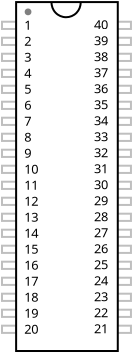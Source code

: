 <?xml version="1.0" encoding="UTF-8"?>
<dia:diagram xmlns:dia="http://www.lysator.liu.se/~alla/dia/">
  <dia:layer name="Background" visible="true" active="true">
    <dia:group>
      <dia:object type="Standard - Box" version="0" id="O0">
        <dia:attribute name="obj_pos">
          <dia:point val="22.712,12.048"/>
        </dia:attribute>
        <dia:attribute name="obj_bb">
          <dia:rectangle val="22.662,11.998;23.474,12.46"/>
        </dia:attribute>
        <dia:attribute name="elem_corner">
          <dia:point val="22.712,12.048"/>
        </dia:attribute>
        <dia:attribute name="elem_width">
          <dia:real val="0.712"/>
        </dia:attribute>
        <dia:attribute name="elem_height">
          <dia:real val="0.362"/>
        </dia:attribute>
        <dia:attribute name="border_color">
          <dia:color val="#bfbfbf"/>
        </dia:attribute>
        <dia:attribute name="show_background">
          <dia:boolean val="true"/>
        </dia:attribute>
      </dia:object>
      <dia:object type="Standard - Box" version="0" id="O1">
        <dia:attribute name="obj_pos">
          <dia:point val="22.712,11.248"/>
        </dia:attribute>
        <dia:attribute name="obj_bb">
          <dia:rectangle val="22.662,11.198;23.474,11.66"/>
        </dia:attribute>
        <dia:attribute name="elem_corner">
          <dia:point val="22.712,11.248"/>
        </dia:attribute>
        <dia:attribute name="elem_width">
          <dia:real val="0.712"/>
        </dia:attribute>
        <dia:attribute name="elem_height">
          <dia:real val="0.362"/>
        </dia:attribute>
        <dia:attribute name="border_color">
          <dia:color val="#bfbfbf"/>
        </dia:attribute>
        <dia:attribute name="show_background">
          <dia:boolean val="true"/>
        </dia:attribute>
      </dia:object>
      <dia:object type="Standard - Box" version="0" id="O2">
        <dia:attribute name="obj_pos">
          <dia:point val="22.712,10.448"/>
        </dia:attribute>
        <dia:attribute name="obj_bb">
          <dia:rectangle val="22.662,10.398;23.474,10.861"/>
        </dia:attribute>
        <dia:attribute name="elem_corner">
          <dia:point val="22.712,10.448"/>
        </dia:attribute>
        <dia:attribute name="elem_width">
          <dia:real val="0.712"/>
        </dia:attribute>
        <dia:attribute name="elem_height">
          <dia:real val="0.362"/>
        </dia:attribute>
        <dia:attribute name="border_color">
          <dia:color val="#bfbfbf"/>
        </dia:attribute>
        <dia:attribute name="show_background">
          <dia:boolean val="true"/>
        </dia:attribute>
      </dia:object>
      <dia:object type="Standard - Box" version="0" id="O3">
        <dia:attribute name="obj_pos">
          <dia:point val="22.712,13.648"/>
        </dia:attribute>
        <dia:attribute name="obj_bb">
          <dia:rectangle val="22.662,13.598;23.474,14.06"/>
        </dia:attribute>
        <dia:attribute name="elem_corner">
          <dia:point val="22.712,13.648"/>
        </dia:attribute>
        <dia:attribute name="elem_width">
          <dia:real val="0.712"/>
        </dia:attribute>
        <dia:attribute name="elem_height">
          <dia:real val="0.362"/>
        </dia:attribute>
        <dia:attribute name="border_color">
          <dia:color val="#bfbfbf"/>
        </dia:attribute>
        <dia:attribute name="show_background">
          <dia:boolean val="true"/>
        </dia:attribute>
      </dia:object>
      <dia:object type="Standard - Box" version="0" id="O4">
        <dia:attribute name="obj_pos">
          <dia:point val="22.712,12.848"/>
        </dia:attribute>
        <dia:attribute name="obj_bb">
          <dia:rectangle val="22.662,12.798;23.474,13.26"/>
        </dia:attribute>
        <dia:attribute name="elem_corner">
          <dia:point val="22.712,12.848"/>
        </dia:attribute>
        <dia:attribute name="elem_width">
          <dia:real val="0.712"/>
        </dia:attribute>
        <dia:attribute name="elem_height">
          <dia:real val="0.362"/>
        </dia:attribute>
        <dia:attribute name="border_color">
          <dia:color val="#bfbfbf"/>
        </dia:attribute>
        <dia:attribute name="show_background">
          <dia:boolean val="true"/>
        </dia:attribute>
      </dia:object>
      <dia:object type="Standard - Box" version="0" id="O5">
        <dia:attribute name="obj_pos">
          <dia:point val="22.712,16.047"/>
        </dia:attribute>
        <dia:attribute name="obj_bb">
          <dia:rectangle val="22.662,15.997;23.474,16.459"/>
        </dia:attribute>
        <dia:attribute name="elem_corner">
          <dia:point val="22.712,16.047"/>
        </dia:attribute>
        <dia:attribute name="elem_width">
          <dia:real val="0.712"/>
        </dia:attribute>
        <dia:attribute name="elem_height">
          <dia:real val="0.362"/>
        </dia:attribute>
        <dia:attribute name="border_color">
          <dia:color val="#bfbfbf"/>
        </dia:attribute>
        <dia:attribute name="show_background">
          <dia:boolean val="true"/>
        </dia:attribute>
      </dia:object>
      <dia:object type="Standard - Box" version="0" id="O6">
        <dia:attribute name="obj_pos">
          <dia:point val="22.712,15.247"/>
        </dia:attribute>
        <dia:attribute name="obj_bb">
          <dia:rectangle val="22.662,15.197;23.474,15.66"/>
        </dia:attribute>
        <dia:attribute name="elem_corner">
          <dia:point val="22.712,15.247"/>
        </dia:attribute>
        <dia:attribute name="elem_width">
          <dia:real val="0.712"/>
        </dia:attribute>
        <dia:attribute name="elem_height">
          <dia:real val="0.362"/>
        </dia:attribute>
        <dia:attribute name="border_color">
          <dia:color val="#bfbfbf"/>
        </dia:attribute>
        <dia:attribute name="show_background">
          <dia:boolean val="true"/>
        </dia:attribute>
      </dia:object>
      <dia:object type="Standard - Box" version="0" id="O7">
        <dia:attribute name="obj_pos">
          <dia:point val="22.712,14.447"/>
        </dia:attribute>
        <dia:attribute name="obj_bb">
          <dia:rectangle val="22.662,14.397;23.474,14.86"/>
        </dia:attribute>
        <dia:attribute name="elem_corner">
          <dia:point val="22.712,14.447"/>
        </dia:attribute>
        <dia:attribute name="elem_width">
          <dia:real val="0.712"/>
        </dia:attribute>
        <dia:attribute name="elem_height">
          <dia:real val="0.362"/>
        </dia:attribute>
        <dia:attribute name="border_color">
          <dia:color val="#bfbfbf"/>
        </dia:attribute>
        <dia:attribute name="show_background">
          <dia:boolean val="true"/>
        </dia:attribute>
      </dia:object>
      <dia:object type="Standard - Box" version="0" id="O8">
        <dia:attribute name="obj_pos">
          <dia:point val="22.712,17.647"/>
        </dia:attribute>
        <dia:attribute name="obj_bb">
          <dia:rectangle val="22.662,17.597;23.474,18.059"/>
        </dia:attribute>
        <dia:attribute name="elem_corner">
          <dia:point val="22.712,17.647"/>
        </dia:attribute>
        <dia:attribute name="elem_width">
          <dia:real val="0.712"/>
        </dia:attribute>
        <dia:attribute name="elem_height">
          <dia:real val="0.362"/>
        </dia:attribute>
        <dia:attribute name="border_color">
          <dia:color val="#bfbfbf"/>
        </dia:attribute>
        <dia:attribute name="show_background">
          <dia:boolean val="true"/>
        </dia:attribute>
      </dia:object>
      <dia:object type="Standard - Box" version="0" id="O9">
        <dia:attribute name="obj_pos">
          <dia:point val="22.712,16.847"/>
        </dia:attribute>
        <dia:attribute name="obj_bb">
          <dia:rectangle val="22.662,16.797;23.474,17.259"/>
        </dia:attribute>
        <dia:attribute name="elem_corner">
          <dia:point val="22.712,16.847"/>
        </dia:attribute>
        <dia:attribute name="elem_width">
          <dia:real val="0.712"/>
        </dia:attribute>
        <dia:attribute name="elem_height">
          <dia:real val="0.362"/>
        </dia:attribute>
        <dia:attribute name="border_color">
          <dia:color val="#bfbfbf"/>
        </dia:attribute>
        <dia:attribute name="show_background">
          <dia:boolean val="true"/>
        </dia:attribute>
      </dia:object>
      <dia:object type="Standard - Box" version="0" id="O10">
        <dia:attribute name="obj_pos">
          <dia:point val="22.712,20.046"/>
        </dia:attribute>
        <dia:attribute name="obj_bb">
          <dia:rectangle val="22.662,19.996;23.474,20.459"/>
        </dia:attribute>
        <dia:attribute name="elem_corner">
          <dia:point val="22.712,20.046"/>
        </dia:attribute>
        <dia:attribute name="elem_width">
          <dia:real val="0.712"/>
        </dia:attribute>
        <dia:attribute name="elem_height">
          <dia:real val="0.362"/>
        </dia:attribute>
        <dia:attribute name="border_color">
          <dia:color val="#bfbfbf"/>
        </dia:attribute>
        <dia:attribute name="show_background">
          <dia:boolean val="true"/>
        </dia:attribute>
      </dia:object>
      <dia:object type="Standard - Box" version="0" id="O11">
        <dia:attribute name="obj_pos">
          <dia:point val="22.712,19.247"/>
        </dia:attribute>
        <dia:attribute name="obj_bb">
          <dia:rectangle val="22.662,19.197;23.474,19.659"/>
        </dia:attribute>
        <dia:attribute name="elem_corner">
          <dia:point val="22.712,19.247"/>
        </dia:attribute>
        <dia:attribute name="elem_width">
          <dia:real val="0.712"/>
        </dia:attribute>
        <dia:attribute name="elem_height">
          <dia:real val="0.362"/>
        </dia:attribute>
        <dia:attribute name="border_color">
          <dia:color val="#bfbfbf"/>
        </dia:attribute>
        <dia:attribute name="show_background">
          <dia:boolean val="true"/>
        </dia:attribute>
      </dia:object>
      <dia:object type="Standard - Box" version="0" id="O12">
        <dia:attribute name="obj_pos">
          <dia:point val="22.712,18.447"/>
        </dia:attribute>
        <dia:attribute name="obj_bb">
          <dia:rectangle val="22.662,18.397;23.474,18.859"/>
        </dia:attribute>
        <dia:attribute name="elem_corner">
          <dia:point val="22.712,18.447"/>
        </dia:attribute>
        <dia:attribute name="elem_width">
          <dia:real val="0.712"/>
        </dia:attribute>
        <dia:attribute name="elem_height">
          <dia:real val="0.362"/>
        </dia:attribute>
        <dia:attribute name="border_color">
          <dia:color val="#bfbfbf"/>
        </dia:attribute>
        <dia:attribute name="show_background">
          <dia:boolean val="true"/>
        </dia:attribute>
      </dia:object>
      <dia:object type="Standard - Box" version="0" id="O13">
        <dia:attribute name="obj_pos">
          <dia:point val="22.712,21.646"/>
        </dia:attribute>
        <dia:attribute name="obj_bb">
          <dia:rectangle val="22.662,21.596;23.474,22.058"/>
        </dia:attribute>
        <dia:attribute name="elem_corner">
          <dia:point val="22.712,21.646"/>
        </dia:attribute>
        <dia:attribute name="elem_width">
          <dia:real val="0.712"/>
        </dia:attribute>
        <dia:attribute name="elem_height">
          <dia:real val="0.362"/>
        </dia:attribute>
        <dia:attribute name="border_color">
          <dia:color val="#bfbfbf"/>
        </dia:attribute>
        <dia:attribute name="show_background">
          <dia:boolean val="true"/>
        </dia:attribute>
      </dia:object>
      <dia:object type="Standard - Box" version="0" id="O14">
        <dia:attribute name="obj_pos">
          <dia:point val="22.712,20.846"/>
        </dia:attribute>
        <dia:attribute name="obj_bb">
          <dia:rectangle val="22.662,20.796;23.474,21.259"/>
        </dia:attribute>
        <dia:attribute name="elem_corner">
          <dia:point val="22.712,20.846"/>
        </dia:attribute>
        <dia:attribute name="elem_width">
          <dia:real val="0.712"/>
        </dia:attribute>
        <dia:attribute name="elem_height">
          <dia:real val="0.362"/>
        </dia:attribute>
        <dia:attribute name="border_color">
          <dia:color val="#bfbfbf"/>
        </dia:attribute>
        <dia:attribute name="show_background">
          <dia:boolean val="true"/>
        </dia:attribute>
      </dia:object>
      <dia:object type="Standard - Box" version="0" id="O15">
        <dia:attribute name="obj_pos">
          <dia:point val="22.712,24.046"/>
        </dia:attribute>
        <dia:attribute name="obj_bb">
          <dia:rectangle val="22.662,23.996;23.474,24.458"/>
        </dia:attribute>
        <dia:attribute name="elem_corner">
          <dia:point val="22.712,24.046"/>
        </dia:attribute>
        <dia:attribute name="elem_width">
          <dia:real val="0.712"/>
        </dia:attribute>
        <dia:attribute name="elem_height">
          <dia:real val="0.362"/>
        </dia:attribute>
        <dia:attribute name="border_color">
          <dia:color val="#bfbfbf"/>
        </dia:attribute>
        <dia:attribute name="show_background">
          <dia:boolean val="true"/>
        </dia:attribute>
      </dia:object>
      <dia:object type="Standard - Box" version="0" id="O16">
        <dia:attribute name="obj_pos">
          <dia:point val="22.712,23.246"/>
        </dia:attribute>
        <dia:attribute name="obj_bb">
          <dia:rectangle val="22.662,23.196;23.474,23.658"/>
        </dia:attribute>
        <dia:attribute name="elem_corner">
          <dia:point val="22.712,23.246"/>
        </dia:attribute>
        <dia:attribute name="elem_width">
          <dia:real val="0.712"/>
        </dia:attribute>
        <dia:attribute name="elem_height">
          <dia:real val="0.362"/>
        </dia:attribute>
        <dia:attribute name="border_color">
          <dia:color val="#bfbfbf"/>
        </dia:attribute>
        <dia:attribute name="show_background">
          <dia:boolean val="true"/>
        </dia:attribute>
      </dia:object>
      <dia:object type="Standard - Box" version="0" id="O17">
        <dia:attribute name="obj_pos">
          <dia:point val="22.712,22.446"/>
        </dia:attribute>
        <dia:attribute name="obj_bb">
          <dia:rectangle val="22.662,22.396;23.474,22.858"/>
        </dia:attribute>
        <dia:attribute name="elem_corner">
          <dia:point val="22.712,22.446"/>
        </dia:attribute>
        <dia:attribute name="elem_width">
          <dia:real val="0.712"/>
        </dia:attribute>
        <dia:attribute name="elem_height">
          <dia:real val="0.362"/>
        </dia:attribute>
        <dia:attribute name="border_color">
          <dia:color val="#bfbfbf"/>
        </dia:attribute>
        <dia:attribute name="show_background">
          <dia:boolean val="true"/>
        </dia:attribute>
      </dia:object>
      <dia:object type="Standard - Box" version="0" id="O18">
        <dia:attribute name="obj_pos">
          <dia:point val="22.712,25.645"/>
        </dia:attribute>
        <dia:attribute name="obj_bb">
          <dia:rectangle val="22.662,25.595;23.474,26.058"/>
        </dia:attribute>
        <dia:attribute name="elem_corner">
          <dia:point val="22.712,25.645"/>
        </dia:attribute>
        <dia:attribute name="elem_width">
          <dia:real val="0.712"/>
        </dia:attribute>
        <dia:attribute name="elem_height">
          <dia:real val="0.362"/>
        </dia:attribute>
        <dia:attribute name="border_color">
          <dia:color val="#bfbfbf"/>
        </dia:attribute>
        <dia:attribute name="show_background">
          <dia:boolean val="true"/>
        </dia:attribute>
      </dia:object>
      <dia:object type="Standard - Box" version="0" id="O19">
        <dia:attribute name="obj_pos">
          <dia:point val="22.712,24.846"/>
        </dia:attribute>
        <dia:attribute name="obj_bb">
          <dia:rectangle val="22.662,24.796;23.474,25.258"/>
        </dia:attribute>
        <dia:attribute name="elem_corner">
          <dia:point val="22.712,24.846"/>
        </dia:attribute>
        <dia:attribute name="elem_width">
          <dia:real val="0.712"/>
        </dia:attribute>
        <dia:attribute name="elem_height">
          <dia:real val="0.362"/>
        </dia:attribute>
        <dia:attribute name="border_color">
          <dia:color val="#bfbfbf"/>
        </dia:attribute>
        <dia:attribute name="show_background">
          <dia:boolean val="true"/>
        </dia:attribute>
      </dia:object>
      <dia:object type="Standard - Box" version="0" id="O20">
        <dia:attribute name="obj_pos">
          <dia:point val="28.448,10.448"/>
        </dia:attribute>
        <dia:attribute name="obj_bb">
          <dia:rectangle val="28.398,10.398;29.211,10.861"/>
        </dia:attribute>
        <dia:attribute name="elem_corner">
          <dia:point val="28.448,10.448"/>
        </dia:attribute>
        <dia:attribute name="elem_width">
          <dia:real val="0.712"/>
        </dia:attribute>
        <dia:attribute name="elem_height">
          <dia:real val="0.362"/>
        </dia:attribute>
        <dia:attribute name="border_color">
          <dia:color val="#bfbfbf"/>
        </dia:attribute>
        <dia:attribute name="show_background">
          <dia:boolean val="true"/>
        </dia:attribute>
      </dia:object>
      <dia:object type="Standard - Box" version="0" id="O21">
        <dia:attribute name="obj_pos">
          <dia:point val="28.448,11.248"/>
        </dia:attribute>
        <dia:attribute name="obj_bb">
          <dia:rectangle val="28.398,11.198;29.211,11.66"/>
        </dia:attribute>
        <dia:attribute name="elem_corner">
          <dia:point val="28.448,11.248"/>
        </dia:attribute>
        <dia:attribute name="elem_width">
          <dia:real val="0.712"/>
        </dia:attribute>
        <dia:attribute name="elem_height">
          <dia:real val="0.362"/>
        </dia:attribute>
        <dia:attribute name="border_color">
          <dia:color val="#bfbfbf"/>
        </dia:attribute>
        <dia:attribute name="show_background">
          <dia:boolean val="true"/>
        </dia:attribute>
      </dia:object>
      <dia:object type="Standard - Box" version="0" id="O22">
        <dia:attribute name="obj_pos">
          <dia:point val="28.448,12.048"/>
        </dia:attribute>
        <dia:attribute name="obj_bb">
          <dia:rectangle val="28.398,11.998;29.211,12.46"/>
        </dia:attribute>
        <dia:attribute name="elem_corner">
          <dia:point val="28.448,12.048"/>
        </dia:attribute>
        <dia:attribute name="elem_width">
          <dia:real val="0.712"/>
        </dia:attribute>
        <dia:attribute name="elem_height">
          <dia:real val="0.362"/>
        </dia:attribute>
        <dia:attribute name="border_color">
          <dia:color val="#bfbfbf"/>
        </dia:attribute>
        <dia:attribute name="show_background">
          <dia:boolean val="true"/>
        </dia:attribute>
      </dia:object>
      <dia:object type="Standard - Box" version="0" id="O23">
        <dia:attribute name="obj_pos">
          <dia:point val="28.448,12.848"/>
        </dia:attribute>
        <dia:attribute name="obj_bb">
          <dia:rectangle val="28.398,12.798;29.211,13.26"/>
        </dia:attribute>
        <dia:attribute name="elem_corner">
          <dia:point val="28.448,12.848"/>
        </dia:attribute>
        <dia:attribute name="elem_width">
          <dia:real val="0.712"/>
        </dia:attribute>
        <dia:attribute name="elem_height">
          <dia:real val="0.362"/>
        </dia:attribute>
        <dia:attribute name="border_color">
          <dia:color val="#bfbfbf"/>
        </dia:attribute>
        <dia:attribute name="show_background">
          <dia:boolean val="true"/>
        </dia:attribute>
      </dia:object>
      <dia:object type="Standard - Box" version="0" id="O24">
        <dia:attribute name="obj_pos">
          <dia:point val="28.448,13.648"/>
        </dia:attribute>
        <dia:attribute name="obj_bb">
          <dia:rectangle val="28.398,13.598;29.211,14.06"/>
        </dia:attribute>
        <dia:attribute name="elem_corner">
          <dia:point val="28.448,13.648"/>
        </dia:attribute>
        <dia:attribute name="elem_width">
          <dia:real val="0.712"/>
        </dia:attribute>
        <dia:attribute name="elem_height">
          <dia:real val="0.362"/>
        </dia:attribute>
        <dia:attribute name="border_color">
          <dia:color val="#bfbfbf"/>
        </dia:attribute>
        <dia:attribute name="show_background">
          <dia:boolean val="true"/>
        </dia:attribute>
      </dia:object>
      <dia:object type="Standard - Box" version="0" id="O25">
        <dia:attribute name="obj_pos">
          <dia:point val="28.448,14.447"/>
        </dia:attribute>
        <dia:attribute name="obj_bb">
          <dia:rectangle val="28.398,14.397;29.211,14.86"/>
        </dia:attribute>
        <dia:attribute name="elem_corner">
          <dia:point val="28.448,14.447"/>
        </dia:attribute>
        <dia:attribute name="elem_width">
          <dia:real val="0.712"/>
        </dia:attribute>
        <dia:attribute name="elem_height">
          <dia:real val="0.362"/>
        </dia:attribute>
        <dia:attribute name="border_color">
          <dia:color val="#bfbfbf"/>
        </dia:attribute>
        <dia:attribute name="show_background">
          <dia:boolean val="true"/>
        </dia:attribute>
      </dia:object>
      <dia:object type="Standard - Box" version="0" id="O26">
        <dia:attribute name="obj_pos">
          <dia:point val="28.448,15.247"/>
        </dia:attribute>
        <dia:attribute name="obj_bb">
          <dia:rectangle val="28.398,15.197;29.211,15.66"/>
        </dia:attribute>
        <dia:attribute name="elem_corner">
          <dia:point val="28.448,15.247"/>
        </dia:attribute>
        <dia:attribute name="elem_width">
          <dia:real val="0.712"/>
        </dia:attribute>
        <dia:attribute name="elem_height">
          <dia:real val="0.362"/>
        </dia:attribute>
        <dia:attribute name="border_color">
          <dia:color val="#bfbfbf"/>
        </dia:attribute>
        <dia:attribute name="show_background">
          <dia:boolean val="true"/>
        </dia:attribute>
      </dia:object>
      <dia:object type="Standard - Box" version="0" id="O27">
        <dia:attribute name="obj_pos">
          <dia:point val="28.448,16.047"/>
        </dia:attribute>
        <dia:attribute name="obj_bb">
          <dia:rectangle val="28.398,15.997;29.211,16.459"/>
        </dia:attribute>
        <dia:attribute name="elem_corner">
          <dia:point val="28.448,16.047"/>
        </dia:attribute>
        <dia:attribute name="elem_width">
          <dia:real val="0.712"/>
        </dia:attribute>
        <dia:attribute name="elem_height">
          <dia:real val="0.362"/>
        </dia:attribute>
        <dia:attribute name="border_color">
          <dia:color val="#bfbfbf"/>
        </dia:attribute>
        <dia:attribute name="show_background">
          <dia:boolean val="true"/>
        </dia:attribute>
      </dia:object>
      <dia:object type="Standard - Box" version="0" id="O28">
        <dia:attribute name="obj_pos">
          <dia:point val="28.448,16.847"/>
        </dia:attribute>
        <dia:attribute name="obj_bb">
          <dia:rectangle val="28.398,16.797;29.211,17.259"/>
        </dia:attribute>
        <dia:attribute name="elem_corner">
          <dia:point val="28.448,16.847"/>
        </dia:attribute>
        <dia:attribute name="elem_width">
          <dia:real val="0.712"/>
        </dia:attribute>
        <dia:attribute name="elem_height">
          <dia:real val="0.362"/>
        </dia:attribute>
        <dia:attribute name="border_color">
          <dia:color val="#bfbfbf"/>
        </dia:attribute>
        <dia:attribute name="show_background">
          <dia:boolean val="true"/>
        </dia:attribute>
      </dia:object>
      <dia:object type="Standard - Box" version="0" id="O29">
        <dia:attribute name="obj_pos">
          <dia:point val="28.448,17.647"/>
        </dia:attribute>
        <dia:attribute name="obj_bb">
          <dia:rectangle val="28.398,17.597;29.211,18.059"/>
        </dia:attribute>
        <dia:attribute name="elem_corner">
          <dia:point val="28.448,17.647"/>
        </dia:attribute>
        <dia:attribute name="elem_width">
          <dia:real val="0.712"/>
        </dia:attribute>
        <dia:attribute name="elem_height">
          <dia:real val="0.362"/>
        </dia:attribute>
        <dia:attribute name="border_color">
          <dia:color val="#bfbfbf"/>
        </dia:attribute>
        <dia:attribute name="show_background">
          <dia:boolean val="true"/>
        </dia:attribute>
      </dia:object>
      <dia:object type="Standard - Box" version="0" id="O30">
        <dia:attribute name="obj_pos">
          <dia:point val="28.448,18.447"/>
        </dia:attribute>
        <dia:attribute name="obj_bb">
          <dia:rectangle val="28.398,18.397;29.211,18.859"/>
        </dia:attribute>
        <dia:attribute name="elem_corner">
          <dia:point val="28.448,18.447"/>
        </dia:attribute>
        <dia:attribute name="elem_width">
          <dia:real val="0.712"/>
        </dia:attribute>
        <dia:attribute name="elem_height">
          <dia:real val="0.362"/>
        </dia:attribute>
        <dia:attribute name="border_color">
          <dia:color val="#bfbfbf"/>
        </dia:attribute>
        <dia:attribute name="show_background">
          <dia:boolean val="true"/>
        </dia:attribute>
      </dia:object>
      <dia:object type="Standard - Box" version="0" id="O31">
        <dia:attribute name="obj_pos">
          <dia:point val="28.448,19.247"/>
        </dia:attribute>
        <dia:attribute name="obj_bb">
          <dia:rectangle val="28.398,19.197;29.211,19.659"/>
        </dia:attribute>
        <dia:attribute name="elem_corner">
          <dia:point val="28.448,19.247"/>
        </dia:attribute>
        <dia:attribute name="elem_width">
          <dia:real val="0.712"/>
        </dia:attribute>
        <dia:attribute name="elem_height">
          <dia:real val="0.362"/>
        </dia:attribute>
        <dia:attribute name="border_color">
          <dia:color val="#bfbfbf"/>
        </dia:attribute>
        <dia:attribute name="show_background">
          <dia:boolean val="true"/>
        </dia:attribute>
      </dia:object>
      <dia:object type="Standard - Box" version="0" id="O32">
        <dia:attribute name="obj_pos">
          <dia:point val="28.448,20.046"/>
        </dia:attribute>
        <dia:attribute name="obj_bb">
          <dia:rectangle val="28.398,19.996;29.211,20.459"/>
        </dia:attribute>
        <dia:attribute name="elem_corner">
          <dia:point val="28.448,20.046"/>
        </dia:attribute>
        <dia:attribute name="elem_width">
          <dia:real val="0.712"/>
        </dia:attribute>
        <dia:attribute name="elem_height">
          <dia:real val="0.362"/>
        </dia:attribute>
        <dia:attribute name="border_color">
          <dia:color val="#bfbfbf"/>
        </dia:attribute>
        <dia:attribute name="show_background">
          <dia:boolean val="true"/>
        </dia:attribute>
      </dia:object>
      <dia:object type="Standard - Box" version="0" id="O33">
        <dia:attribute name="obj_pos">
          <dia:point val="28.448,20.846"/>
        </dia:attribute>
        <dia:attribute name="obj_bb">
          <dia:rectangle val="28.398,20.796;29.211,21.259"/>
        </dia:attribute>
        <dia:attribute name="elem_corner">
          <dia:point val="28.448,20.846"/>
        </dia:attribute>
        <dia:attribute name="elem_width">
          <dia:real val="0.712"/>
        </dia:attribute>
        <dia:attribute name="elem_height">
          <dia:real val="0.362"/>
        </dia:attribute>
        <dia:attribute name="border_color">
          <dia:color val="#bfbfbf"/>
        </dia:attribute>
        <dia:attribute name="show_background">
          <dia:boolean val="true"/>
        </dia:attribute>
      </dia:object>
      <dia:object type="Standard - Box" version="0" id="O34">
        <dia:attribute name="obj_pos">
          <dia:point val="28.448,21.646"/>
        </dia:attribute>
        <dia:attribute name="obj_bb">
          <dia:rectangle val="28.398,21.596;29.211,22.058"/>
        </dia:attribute>
        <dia:attribute name="elem_corner">
          <dia:point val="28.448,21.646"/>
        </dia:attribute>
        <dia:attribute name="elem_width">
          <dia:real val="0.712"/>
        </dia:attribute>
        <dia:attribute name="elem_height">
          <dia:real val="0.362"/>
        </dia:attribute>
        <dia:attribute name="border_color">
          <dia:color val="#bfbfbf"/>
        </dia:attribute>
        <dia:attribute name="show_background">
          <dia:boolean val="true"/>
        </dia:attribute>
      </dia:object>
      <dia:object type="Standard - Box" version="0" id="O35">
        <dia:attribute name="obj_pos">
          <dia:point val="28.448,22.446"/>
        </dia:attribute>
        <dia:attribute name="obj_bb">
          <dia:rectangle val="28.398,22.396;29.211,22.858"/>
        </dia:attribute>
        <dia:attribute name="elem_corner">
          <dia:point val="28.448,22.446"/>
        </dia:attribute>
        <dia:attribute name="elem_width">
          <dia:real val="0.712"/>
        </dia:attribute>
        <dia:attribute name="elem_height">
          <dia:real val="0.362"/>
        </dia:attribute>
        <dia:attribute name="border_color">
          <dia:color val="#bfbfbf"/>
        </dia:attribute>
        <dia:attribute name="show_background">
          <dia:boolean val="true"/>
        </dia:attribute>
      </dia:object>
      <dia:object type="Standard - Box" version="0" id="O36">
        <dia:attribute name="obj_pos">
          <dia:point val="28.448,23.246"/>
        </dia:attribute>
        <dia:attribute name="obj_bb">
          <dia:rectangle val="28.398,23.196;29.211,23.658"/>
        </dia:attribute>
        <dia:attribute name="elem_corner">
          <dia:point val="28.448,23.246"/>
        </dia:attribute>
        <dia:attribute name="elem_width">
          <dia:real val="0.712"/>
        </dia:attribute>
        <dia:attribute name="elem_height">
          <dia:real val="0.362"/>
        </dia:attribute>
        <dia:attribute name="border_color">
          <dia:color val="#bfbfbf"/>
        </dia:attribute>
        <dia:attribute name="show_background">
          <dia:boolean val="true"/>
        </dia:attribute>
      </dia:object>
      <dia:object type="Standard - Box" version="0" id="O37">
        <dia:attribute name="obj_pos">
          <dia:point val="28.448,24.046"/>
        </dia:attribute>
        <dia:attribute name="obj_bb">
          <dia:rectangle val="28.398,23.996;29.211,24.458"/>
        </dia:attribute>
        <dia:attribute name="elem_corner">
          <dia:point val="28.448,24.046"/>
        </dia:attribute>
        <dia:attribute name="elem_width">
          <dia:real val="0.712"/>
        </dia:attribute>
        <dia:attribute name="elem_height">
          <dia:real val="0.362"/>
        </dia:attribute>
        <dia:attribute name="border_color">
          <dia:color val="#bfbfbf"/>
        </dia:attribute>
        <dia:attribute name="show_background">
          <dia:boolean val="true"/>
        </dia:attribute>
      </dia:object>
      <dia:object type="Standard - Box" version="0" id="O38">
        <dia:attribute name="obj_pos">
          <dia:point val="28.448,24.846"/>
        </dia:attribute>
        <dia:attribute name="obj_bb">
          <dia:rectangle val="28.398,24.796;29.211,25.258"/>
        </dia:attribute>
        <dia:attribute name="elem_corner">
          <dia:point val="28.448,24.846"/>
        </dia:attribute>
        <dia:attribute name="elem_width">
          <dia:real val="0.712"/>
        </dia:attribute>
        <dia:attribute name="elem_height">
          <dia:real val="0.362"/>
        </dia:attribute>
        <dia:attribute name="border_color">
          <dia:color val="#bfbfbf"/>
        </dia:attribute>
        <dia:attribute name="show_background">
          <dia:boolean val="true"/>
        </dia:attribute>
      </dia:object>
      <dia:object type="Standard - Box" version="0" id="O39">
        <dia:attribute name="obj_pos">
          <dia:point val="28.448,25.645"/>
        </dia:attribute>
        <dia:attribute name="obj_bb">
          <dia:rectangle val="28.398,25.595;29.211,26.058"/>
        </dia:attribute>
        <dia:attribute name="elem_corner">
          <dia:point val="28.448,25.645"/>
        </dia:attribute>
        <dia:attribute name="elem_width">
          <dia:real val="0.712"/>
        </dia:attribute>
        <dia:attribute name="elem_height">
          <dia:real val="0.362"/>
        </dia:attribute>
        <dia:attribute name="border_color">
          <dia:color val="#bfbfbf"/>
        </dia:attribute>
        <dia:attribute name="show_background">
          <dia:boolean val="true"/>
        </dia:attribute>
      </dia:object>
      <dia:object type="Standard - Box" version="0" id="O40">
        <dia:attribute name="obj_pos">
          <dia:point val="23.418,9.466"/>
        </dia:attribute>
        <dia:attribute name="obj_bb">
          <dia:rectangle val="23.368,9.416;28.551,26.962"/>
        </dia:attribute>
        <dia:attribute name="elem_corner">
          <dia:point val="23.418,9.466"/>
        </dia:attribute>
        <dia:attribute name="elem_width">
          <dia:real val="5.083"/>
        </dia:attribute>
        <dia:attribute name="elem_height">
          <dia:real val="17.446"/>
        </dia:attribute>
        <dia:attribute name="show_background">
          <dia:boolean val="true"/>
        </dia:attribute>
      </dia:object>
      <dia:object type="Standard - Text" version="1" id="O41">
        <dia:attribute name="obj_pos">
          <dia:point val="23.83,10.845"/>
        </dia:attribute>
        <dia:attribute name="obj_bb">
          <dia:rectangle val="23.83,10.25;24.645,26.197"/>
        </dia:attribute>
        <dia:attribute name="text">
          <dia:composite type="text">
            <dia:attribute name="string">
              <dia:string>#1
2
3
4
5
6
7
8
9
10
11
12
13
14
15
16
17
18
19
20#</dia:string>
            </dia:attribute>
            <dia:attribute name="font">
              <dia:font family="sans" style="0" name="Helvetica"/>
            </dia:attribute>
            <dia:attribute name="height">
              <dia:real val="0.8"/>
            </dia:attribute>
            <dia:attribute name="pos">
              <dia:point val="23.83,10.845"/>
            </dia:attribute>
            <dia:attribute name="color">
              <dia:color val="#000000"/>
            </dia:attribute>
            <dia:attribute name="alignment">
              <dia:enum val="0"/>
            </dia:attribute>
          </dia:composite>
        </dia:attribute>
        <dia:attribute name="valign">
          <dia:enum val="3"/>
        </dia:attribute>
      </dia:object>
      <dia:object type="Standard - Text" version="1" id="O42">
        <dia:attribute name="obj_pos">
          <dia:point val="27.315,10.822"/>
        </dia:attribute>
        <dia:attribute name="obj_bb">
          <dia:rectangle val="27.315,10.227;28.13,26.174"/>
        </dia:attribute>
        <dia:attribute name="text">
          <dia:composite type="text">
            <dia:attribute name="string">
              <dia:string>#40
39
38
37
36
35
34
33
32
31
30
29
28
27
26
25
24
23
22
21#</dia:string>
            </dia:attribute>
            <dia:attribute name="font">
              <dia:font family="sans" style="0" name="Helvetica"/>
            </dia:attribute>
            <dia:attribute name="height">
              <dia:real val="0.8"/>
            </dia:attribute>
            <dia:attribute name="pos">
              <dia:point val="27.315,10.822"/>
            </dia:attribute>
            <dia:attribute name="color">
              <dia:color val="#000000"/>
            </dia:attribute>
            <dia:attribute name="alignment">
              <dia:enum val="0"/>
            </dia:attribute>
          </dia:composite>
        </dia:attribute>
        <dia:attribute name="valign">
          <dia:enum val="3"/>
        </dia:attribute>
      </dia:object>
      <dia:object type="Standard - Text" version="1" id="O43">
        <dia:attribute name="obj_pos">
          <dia:point val="27.176,25.896"/>
        </dia:attribute>
        <dia:attribute name="obj_bb">
          <dia:rectangle val="27.176,25.301;27.176,26.049"/>
        </dia:attribute>
        <dia:attribute name="text">
          <dia:composite type="text">
            <dia:attribute name="string">
              <dia:string>##</dia:string>
            </dia:attribute>
            <dia:attribute name="font">
              <dia:font family="sans" style="0" name="Helvetica"/>
            </dia:attribute>
            <dia:attribute name="height">
              <dia:real val="0.8"/>
            </dia:attribute>
            <dia:attribute name="pos">
              <dia:point val="27.176,25.896"/>
            </dia:attribute>
            <dia:attribute name="color">
              <dia:color val="#000000"/>
            </dia:attribute>
            <dia:attribute name="alignment">
              <dia:enum val="0"/>
            </dia:attribute>
          </dia:composite>
        </dia:attribute>
        <dia:attribute name="valign">
          <dia:enum val="3"/>
        </dia:attribute>
      </dia:object>
      <dia:object type="Geometric - Perfect Circle" version="1" id="O44">
        <dia:attribute name="obj_pos">
          <dia:point val="23.894,9.835"/>
        </dia:attribute>
        <dia:attribute name="obj_bb">
          <dia:rectangle val="23.844,9.785;24.185,10.126"/>
        </dia:attribute>
        <dia:attribute name="meta">
          <dia:composite type="dict"/>
        </dia:attribute>
        <dia:attribute name="elem_corner">
          <dia:point val="23.894,9.835"/>
        </dia:attribute>
        <dia:attribute name="elem_width">
          <dia:real val="0.241"/>
        </dia:attribute>
        <dia:attribute name="elem_height">
          <dia:real val="0.241"/>
        </dia:attribute>
        <dia:attribute name="line_width">
          <dia:real val="0.1"/>
        </dia:attribute>
        <dia:attribute name="line_colour">
          <dia:color val="#7f7f7f"/>
        </dia:attribute>
        <dia:attribute name="fill_colour">
          <dia:color val="#7f7f7f"/>
        </dia:attribute>
        <dia:attribute name="show_background">
          <dia:boolean val="true"/>
        </dia:attribute>
        <dia:attribute name="line_style">
          <dia:enum val="0"/>
          <dia:real val="1"/>
        </dia:attribute>
        <dia:attribute name="flip_horizontal">
          <dia:boolean val="false"/>
        </dia:attribute>
        <dia:attribute name="flip_vertical">
          <dia:boolean val="false"/>
        </dia:attribute>
        <dia:attribute name="subscale">
          <dia:real val="1"/>
        </dia:attribute>
      </dia:object>
      <dia:object type="Standard - Arc" version="0" id="O45">
        <dia:attribute name="obj_pos">
          <dia:point val="25.19,9.462"/>
        </dia:attribute>
        <dia:attribute name="obj_bb">
          <dia:rectangle val="25.139,9.412;26.694,10.273"/>
        </dia:attribute>
        <dia:attribute name="conn_endpoints">
          <dia:point val="25.19,9.462"/>
          <dia:point val="26.644,9.472"/>
        </dia:attribute>
        <dia:attribute name="curve_distance">
          <dia:real val="0.756"/>
        </dia:attribute>
      </dia:object>
    </dia:group>
  </dia:layer>
</dia:diagram>
